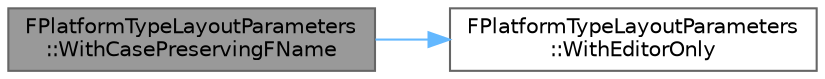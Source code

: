 digraph "FPlatformTypeLayoutParameters::WithCasePreservingFName"
{
 // INTERACTIVE_SVG=YES
 // LATEX_PDF_SIZE
  bgcolor="transparent";
  edge [fontname=Helvetica,fontsize=10,labelfontname=Helvetica,labelfontsize=10];
  node [fontname=Helvetica,fontsize=10,shape=box,height=0.2,width=0.4];
  rankdir="LR";
  Node1 [id="Node000001",label="FPlatformTypeLayoutParameters\l::WithCasePreservingFName",height=0.2,width=0.4,color="gray40", fillcolor="grey60", style="filled", fontcolor="black",tooltip=" "];
  Node1 -> Node2 [id="edge1_Node000001_Node000002",color="steelblue1",style="solid",tooltip=" "];
  Node2 [id="Node000002",label="FPlatformTypeLayoutParameters\l::WithEditorOnly",height=0.2,width=0.4,color="grey40", fillcolor="white", style="filled",URL="$d3/dc5/structFPlatformTypeLayoutParameters.html#ab0b39b3471cfee3c412efdbf578e5658",tooltip=" "];
}
